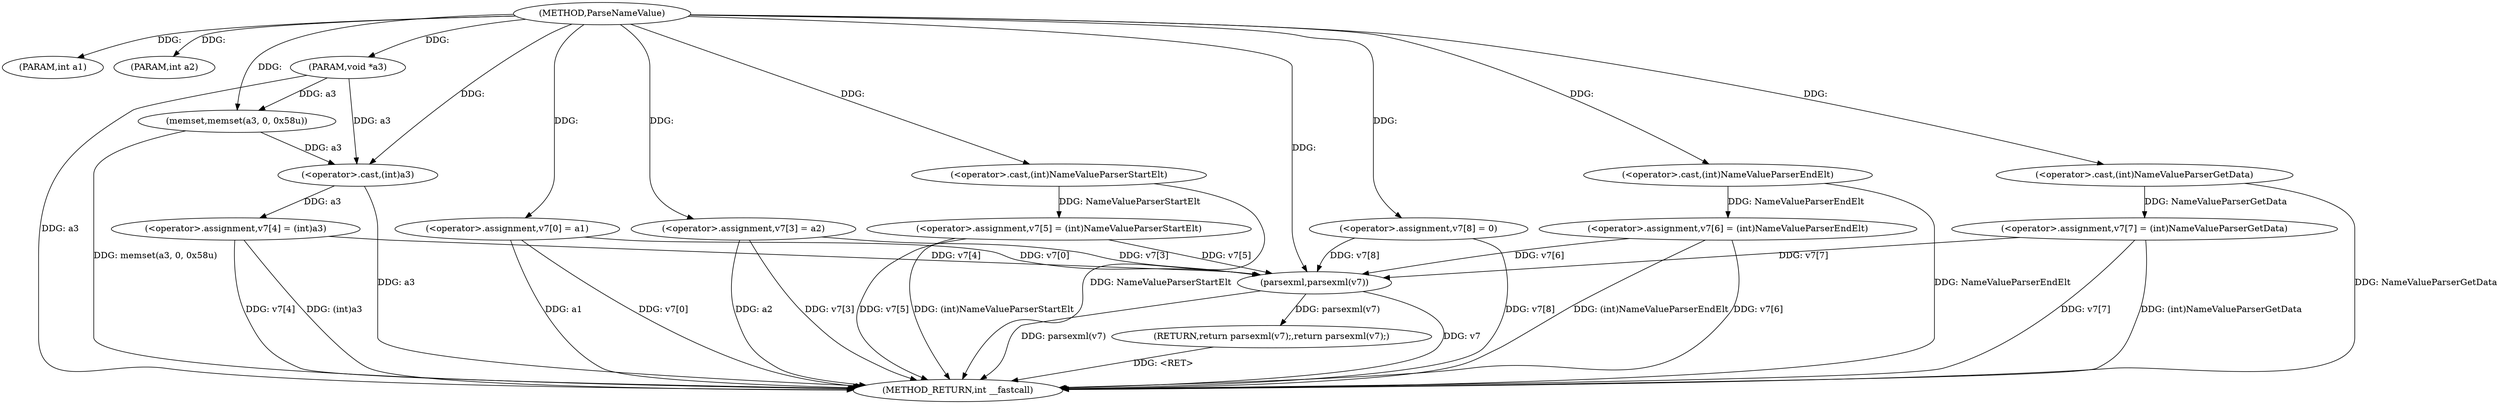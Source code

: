 digraph ParseNameValue {  
"1000102" [label = "(METHOD,ParseNameValue)" ]
"1000158" [label = "(METHOD_RETURN,int __fastcall)" ]
"1000103" [label = "(PARAM,int a1)" ]
"1000104" [label = "(PARAM,int a2)" ]
"1000105" [label = "(PARAM,void *a3)" ]
"1000108" [label = "(memset,memset(a3, 0, 0x58u))" ]
"1000112" [label = "(<operator>.assignment,v7[0] = a1)" ]
"1000117" [label = "(<operator>.assignment,v7[3] = a2)" ]
"1000122" [label = "(<operator>.assignment,v7[4] = (int)a3)" ]
"1000126" [label = "(<operator>.cast,(int)a3)" ]
"1000129" [label = "(<operator>.assignment,v7[5] = (int)NameValueParserStartElt)" ]
"1000133" [label = "(<operator>.cast,(int)NameValueParserStartElt)" ]
"1000136" [label = "(<operator>.assignment,v7[6] = (int)NameValueParserEndElt)" ]
"1000140" [label = "(<operator>.cast,(int)NameValueParserEndElt)" ]
"1000143" [label = "(<operator>.assignment,v7[7] = (int)NameValueParserGetData)" ]
"1000147" [label = "(<operator>.cast,(int)NameValueParserGetData)" ]
"1000150" [label = "(<operator>.assignment,v7[8] = 0)" ]
"1000155" [label = "(RETURN,return parsexml(v7);,return parsexml(v7);)" ]
"1000156" [label = "(parsexml,parsexml(v7))" ]
  "1000156" -> "1000158"  [ label = "DDG: v7"] 
  "1000117" -> "1000158"  [ label = "DDG: a2"] 
  "1000129" -> "1000158"  [ label = "DDG: (int)NameValueParserStartElt"] 
  "1000143" -> "1000158"  [ label = "DDG: (int)NameValueParserGetData"] 
  "1000112" -> "1000158"  [ label = "DDG: a1"] 
  "1000156" -> "1000158"  [ label = "DDG: parsexml(v7)"] 
  "1000136" -> "1000158"  [ label = "DDG: (int)NameValueParserEndElt"] 
  "1000122" -> "1000158"  [ label = "DDG: v7[4]"] 
  "1000143" -> "1000158"  [ label = "DDG: v7[7]"] 
  "1000112" -> "1000158"  [ label = "DDG: v7[0]"] 
  "1000126" -> "1000158"  [ label = "DDG: a3"] 
  "1000117" -> "1000158"  [ label = "DDG: v7[3]"] 
  "1000140" -> "1000158"  [ label = "DDG: NameValueParserEndElt"] 
  "1000105" -> "1000158"  [ label = "DDG: a3"] 
  "1000136" -> "1000158"  [ label = "DDG: v7[6]"] 
  "1000129" -> "1000158"  [ label = "DDG: v7[5]"] 
  "1000147" -> "1000158"  [ label = "DDG: NameValueParserGetData"] 
  "1000133" -> "1000158"  [ label = "DDG: NameValueParserStartElt"] 
  "1000122" -> "1000158"  [ label = "DDG: (int)a3"] 
  "1000108" -> "1000158"  [ label = "DDG: memset(a3, 0, 0x58u)"] 
  "1000150" -> "1000158"  [ label = "DDG: v7[8]"] 
  "1000155" -> "1000158"  [ label = "DDG: <RET>"] 
  "1000102" -> "1000103"  [ label = "DDG: "] 
  "1000102" -> "1000104"  [ label = "DDG: "] 
  "1000102" -> "1000105"  [ label = "DDG: "] 
  "1000105" -> "1000108"  [ label = "DDG: a3"] 
  "1000102" -> "1000108"  [ label = "DDG: "] 
  "1000102" -> "1000112"  [ label = "DDG: "] 
  "1000102" -> "1000117"  [ label = "DDG: "] 
  "1000126" -> "1000122"  [ label = "DDG: a3"] 
  "1000108" -> "1000126"  [ label = "DDG: a3"] 
  "1000105" -> "1000126"  [ label = "DDG: a3"] 
  "1000102" -> "1000126"  [ label = "DDG: "] 
  "1000133" -> "1000129"  [ label = "DDG: NameValueParserStartElt"] 
  "1000102" -> "1000133"  [ label = "DDG: "] 
  "1000140" -> "1000136"  [ label = "DDG: NameValueParserEndElt"] 
  "1000102" -> "1000140"  [ label = "DDG: "] 
  "1000147" -> "1000143"  [ label = "DDG: NameValueParserGetData"] 
  "1000102" -> "1000147"  [ label = "DDG: "] 
  "1000102" -> "1000150"  [ label = "DDG: "] 
  "1000156" -> "1000155"  [ label = "DDG: parsexml(v7)"] 
  "1000143" -> "1000156"  [ label = "DDG: v7[7]"] 
  "1000112" -> "1000156"  [ label = "DDG: v7[0]"] 
  "1000117" -> "1000156"  [ label = "DDG: v7[3]"] 
  "1000122" -> "1000156"  [ label = "DDG: v7[4]"] 
  "1000150" -> "1000156"  [ label = "DDG: v7[8]"] 
  "1000136" -> "1000156"  [ label = "DDG: v7[6]"] 
  "1000129" -> "1000156"  [ label = "DDG: v7[5]"] 
  "1000102" -> "1000156"  [ label = "DDG: "] 
}

